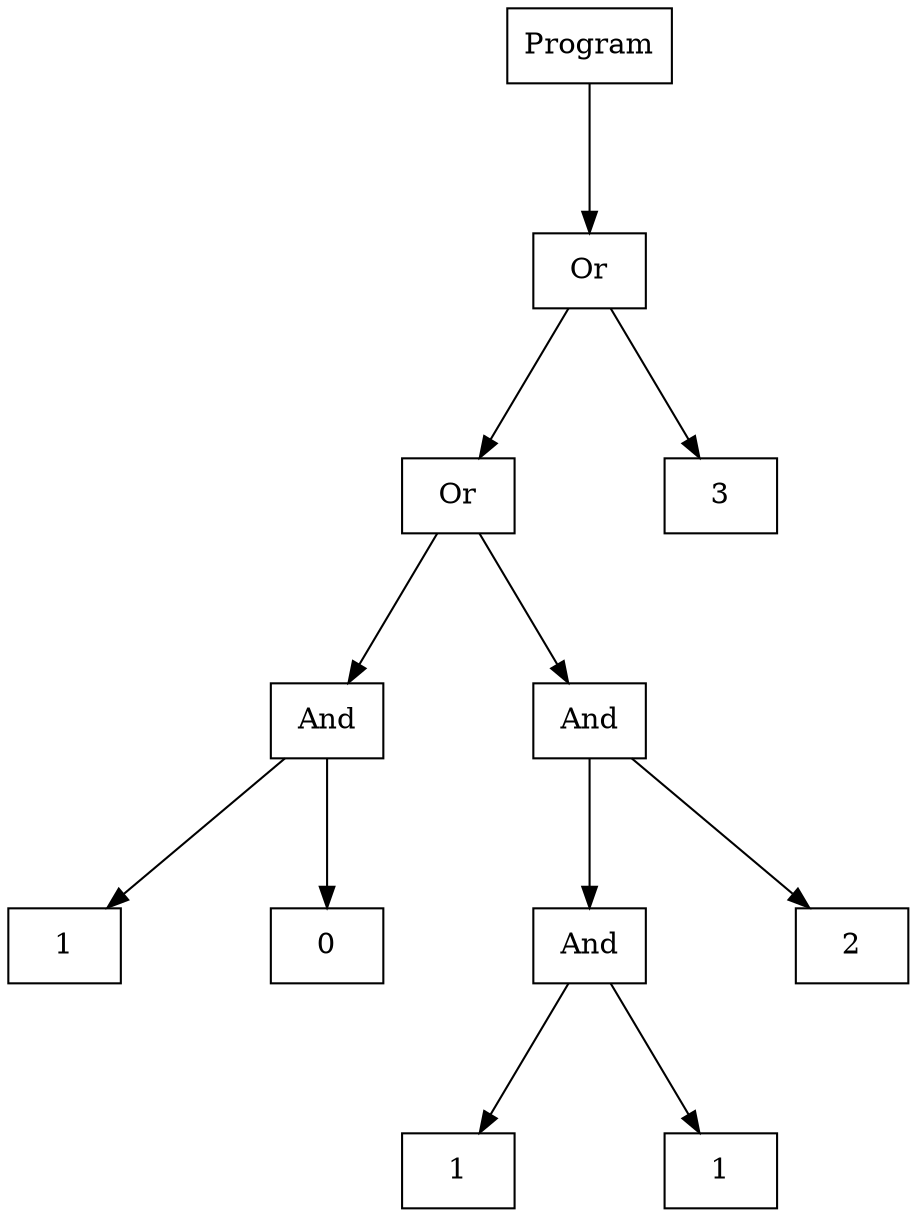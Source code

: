 digraph "ast"{

	nodesep=1;
	ranksep=1;

	N4 [label="1", shape="box"];
	N5 [label="0", shape="box"];
	N3 [label="And", shape="box"];
	N8 [label="1", shape="box"];
	N9 [label="1", shape="box"];
	N7 [label="And", shape="box"];
	N10 [label="2", shape="box"];
	N6 [label="And", shape="box"];
	N2 [label="Or", shape="box"];
	N11 [label="3", shape="box"];
	N1 [label="Or", shape="box"];
	N0 [label="Program", shape="box"];

	N3 -> N5; 
	N3 -> N4; 
	N7 -> N9; 
	N7 -> N8; 
	N6 -> N10; 
	N6 -> N7; 
	N2 -> N6; 
	N2 -> N3; 
	N1 -> N11; 
	N1 -> N2; 
	N0 -> N1; 
}